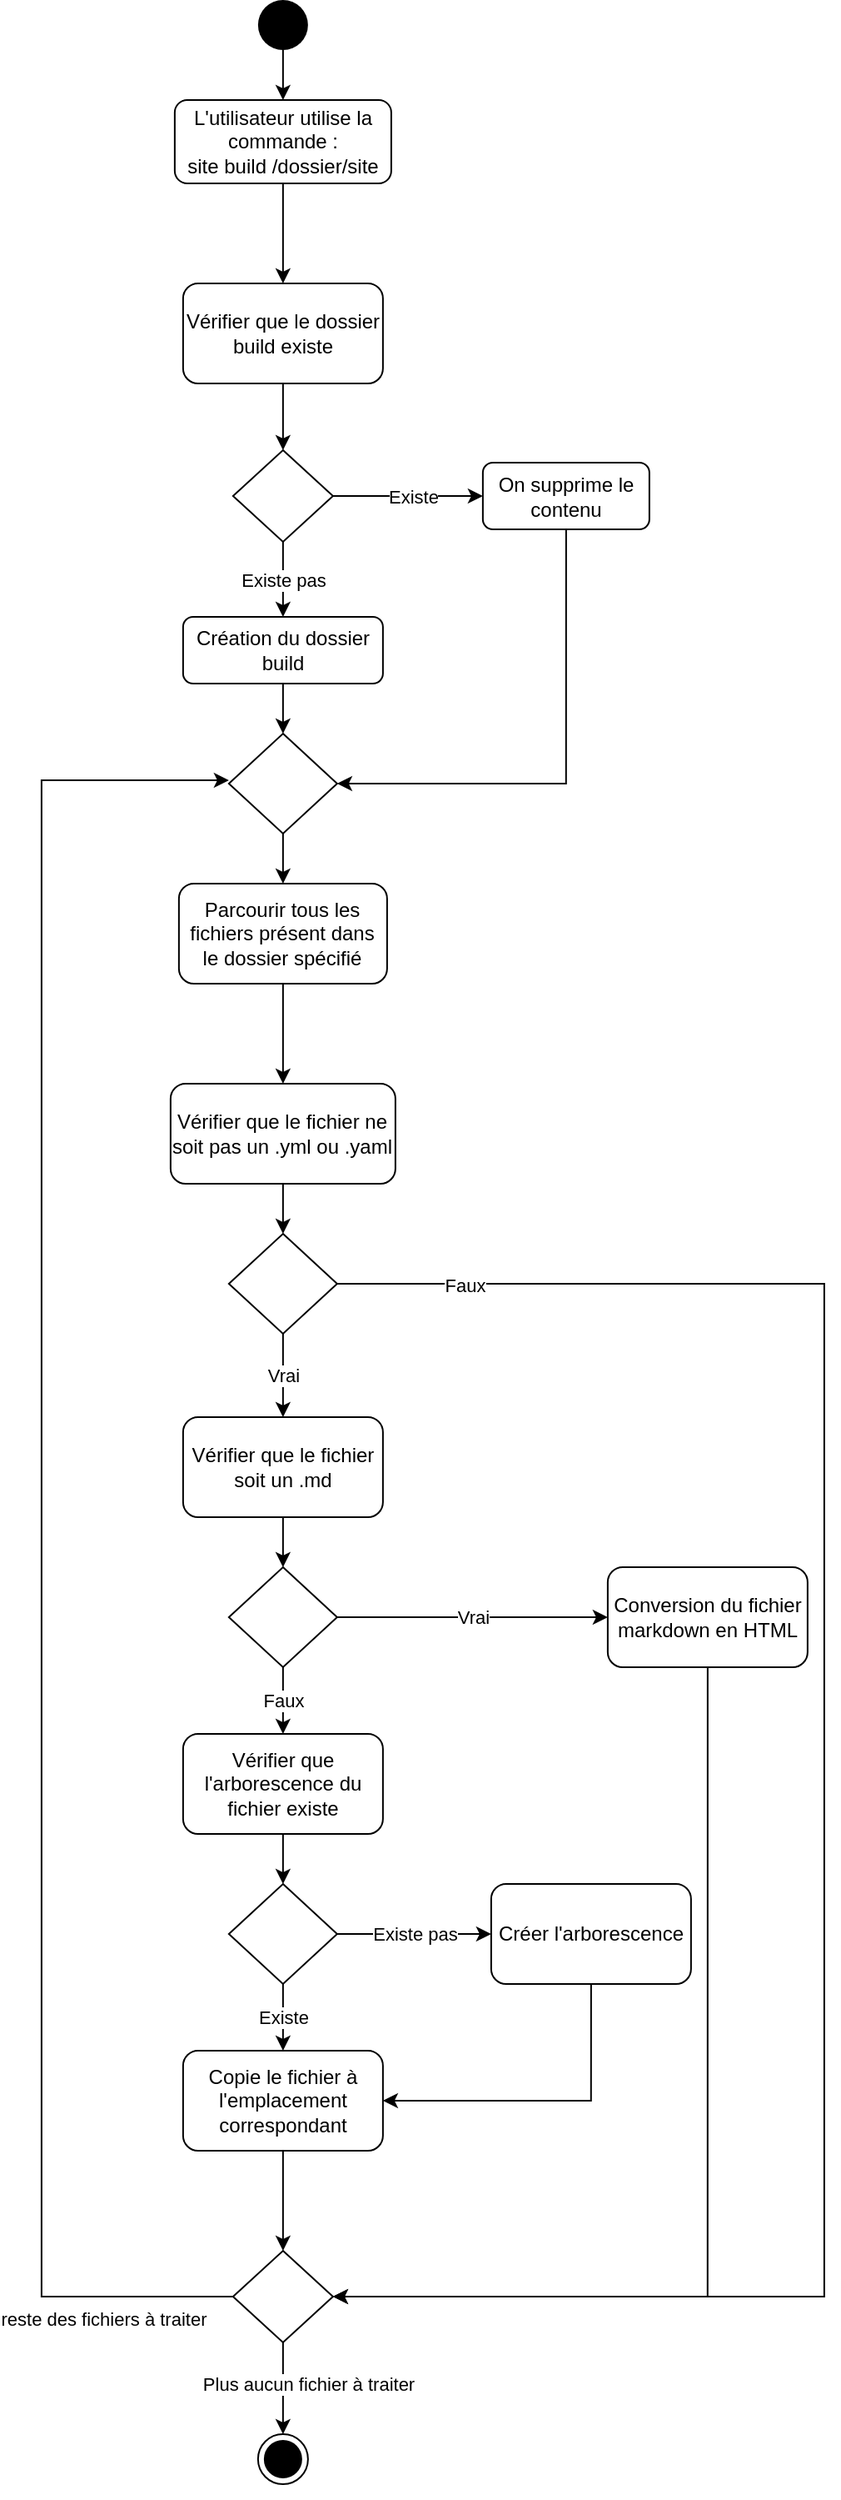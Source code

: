 <mxfile version="18.0.1" type="device" pages="3"><diagram id="C5RBs43oDa-KdzZeNtuy" name="Commande Build"><mxGraphModel dx="1422" dy="2034" grid="1" gridSize="10" guides="1" tooltips="1" connect="1" arrows="1" fold="1" page="1" pageScale="1" pageWidth="827" pageHeight="1169" math="0" shadow="0"><root><mxCell id="WIyWlLk6GJQsqaUBKTNV-0"/><mxCell id="WIyWlLk6GJQsqaUBKTNV-1" parent="WIyWlLk6GJQsqaUBKTNV-0"/><mxCell id="ptI0tRBdh9__5SQR9Xhv-3" style="edgeStyle=orthogonalEdgeStyle;rounded=0;orthogonalLoop=1;jettySize=auto;html=1;exitX=0.5;exitY=1;exitDx=0;exitDy=0;entryX=0.5;entryY=0;entryDx=0;entryDy=0;" parent="WIyWlLk6GJQsqaUBKTNV-1" source="WIyWlLk6GJQsqaUBKTNV-3" target="_w8r6mBDO4OIfjz4VmEl-11" edge="1"><mxGeometry relative="1" as="geometry"/></mxCell><mxCell id="WIyWlLk6GJQsqaUBKTNV-3" value="L'utilisateur utilise la commande :&lt;br&gt;site build /dossier/site" style="rounded=1;whiteSpace=wrap;html=1;fontSize=12;glass=0;strokeWidth=1;shadow=0;" parent="WIyWlLk6GJQsqaUBKTNV-1" vertex="1"><mxGeometry x="239.94" y="-1100" width="130" height="50" as="geometry"/></mxCell><mxCell id="ptI0tRBdh9__5SQR9Xhv-5" value="Existe" style="edgeStyle=orthogonalEdgeStyle;rounded=0;orthogonalLoop=1;jettySize=auto;html=1;exitX=1;exitY=0.5;exitDx=0;exitDy=0;entryX=0;entryY=0.5;entryDx=0;entryDy=0;spacingTop=0;" parent="WIyWlLk6GJQsqaUBKTNV-1" source="_w8r6mBDO4OIfjz4VmEl-14" target="ptI0tRBdh9__5SQR9Xhv-4" edge="1"><mxGeometry x="0.077" relative="1" as="geometry"><mxPoint x="374.94" y="-825.83" as="sourcePoint"/><mxPoint x="439.94" y="-825.83" as="targetPoint"/><mxPoint as="offset"/></mxGeometry></mxCell><mxCell id="_w8r6mBDO4OIfjz4VmEl-32" style="edgeStyle=orthogonalEdgeStyle;rounded=0;orthogonalLoop=1;jettySize=auto;html=1;exitX=0.5;exitY=1;exitDx=0;exitDy=0;entryX=0.5;entryY=0;entryDx=0;entryDy=0;" parent="WIyWlLk6GJQsqaUBKTNV-1" source="WIyWlLk6GJQsqaUBKTNV-12" target="_w8r6mBDO4OIfjz4VmEl-31" edge="1"><mxGeometry relative="1" as="geometry"/></mxCell><mxCell id="WIyWlLk6GJQsqaUBKTNV-12" value="Création du dossier build" style="rounded=1;whiteSpace=wrap;html=1;fontSize=12;glass=0;strokeWidth=1;shadow=0;" parent="WIyWlLk6GJQsqaUBKTNV-1" vertex="1"><mxGeometry x="244.94" y="-790" width="120" height="40" as="geometry"/></mxCell><mxCell id="ptI0tRBdh9__5SQR9Xhv-2" style="edgeStyle=orthogonalEdgeStyle;rounded=0;orthogonalLoop=1;jettySize=auto;html=1;exitX=0.5;exitY=1;exitDx=0;exitDy=0;entryX=0.5;entryY=0;entryDx=0;entryDy=0;" parent="WIyWlLk6GJQsqaUBKTNV-1" source="bXGSAcgydU-lV2JECeTQ-0" target="WIyWlLk6GJQsqaUBKTNV-3" edge="1"><mxGeometry relative="1" as="geometry"/></mxCell><mxCell id="bXGSAcgydU-lV2JECeTQ-0" value="" style="ellipse;fillColor=#000000;strokeColor=none;" parent="WIyWlLk6GJQsqaUBKTNV-1" vertex="1"><mxGeometry x="289.94" y="-1160" width="30" height="30" as="geometry"/></mxCell><mxCell id="bXGSAcgydU-lV2JECeTQ-1" value="" style="ellipse;html=1;shape=endState;fillColor=#000000;strokeColor=#000000;" parent="WIyWlLk6GJQsqaUBKTNV-1" vertex="1"><mxGeometry x="289.94" y="300" width="30" height="30" as="geometry"/></mxCell><mxCell id="_w8r6mBDO4OIfjz4VmEl-35" style="edgeStyle=orthogonalEdgeStyle;rounded=0;orthogonalLoop=1;jettySize=auto;html=1;exitX=0.5;exitY=1;exitDx=0;exitDy=0;entryX=1;entryY=0.5;entryDx=0;entryDy=0;" parent="WIyWlLk6GJQsqaUBKTNV-1" source="ptI0tRBdh9__5SQR9Xhv-4" target="_w8r6mBDO4OIfjz4VmEl-31" edge="1"><mxGeometry relative="1" as="geometry"/></mxCell><mxCell id="ptI0tRBdh9__5SQR9Xhv-4" value="On supprime le contenu" style="rounded=1;whiteSpace=wrap;html=1;" parent="WIyWlLk6GJQsqaUBKTNV-1" vertex="1"><mxGeometry x="424.94" y="-882.5" width="100" height="40" as="geometry"/></mxCell><mxCell id="_w8r6mBDO4OIfjz4VmEl-30" style="edgeStyle=orthogonalEdgeStyle;rounded=0;orthogonalLoop=1;jettySize=auto;html=1;exitX=0.5;exitY=1;exitDx=0;exitDy=0;entryX=1;entryY=0.5;entryDx=0;entryDy=0;" parent="WIyWlLk6GJQsqaUBKTNV-1" source="087R1gR97mAJSHJobQfg-9" target="_w8r6mBDO4OIfjz4VmEl-28" edge="1"><mxGeometry relative="1" as="geometry"/></mxCell><mxCell id="087R1gR97mAJSHJobQfg-9" value="Conversion du fichier markdown en HTML" style="rounded=1;whiteSpace=wrap;html=1;" parent="WIyWlLk6GJQsqaUBKTNV-1" vertex="1"><mxGeometry x="499.94" y="-220" width="120" height="60" as="geometry"/></mxCell><mxCell id="cjDAgUJWC8f53IqfWr1y-14" style="edgeStyle=orthogonalEdgeStyle;rounded=0;orthogonalLoop=1;jettySize=auto;html=1;exitX=0.5;exitY=1;exitDx=0;exitDy=0;entryX=0.5;entryY=0;entryDx=0;entryDy=0;" parent="WIyWlLk6GJQsqaUBKTNV-1" source="_w8r6mBDO4OIfjz4VmEl-4" target="_w8r6mBDO4OIfjz4VmEl-28" edge="1"><mxGeometry relative="1" as="geometry"/></mxCell><mxCell id="_w8r6mBDO4OIfjz4VmEl-4" value="Copie le fichier à l'emplacement correspondant" style="rounded=1;whiteSpace=wrap;html=1;" parent="WIyWlLk6GJQsqaUBKTNV-1" vertex="1"><mxGeometry x="244.94" y="70" width="120" height="60" as="geometry"/></mxCell><mxCell id="_w8r6mBDO4OIfjz4VmEl-13" value="" style="edgeStyle=orthogonalEdgeStyle;rounded=0;orthogonalLoop=1;jettySize=auto;html=1;entryX=0.5;entryY=0;entryDx=0;entryDy=0;" parent="WIyWlLk6GJQsqaUBKTNV-1" source="_w8r6mBDO4OIfjz4VmEl-11" target="_w8r6mBDO4OIfjz4VmEl-14" edge="1"><mxGeometry relative="1" as="geometry"><mxPoint x="304.94" y="-890" as="targetPoint"/></mxGeometry></mxCell><mxCell id="_w8r6mBDO4OIfjz4VmEl-11" value="Vérifier que le dossier build existe&lt;br&gt;" style="rounded=1;whiteSpace=wrap;html=1;" parent="WIyWlLk6GJQsqaUBKTNV-1" vertex="1"><mxGeometry x="244.94" y="-990" width="120" height="60" as="geometry"/></mxCell><mxCell id="_w8r6mBDO4OIfjz4VmEl-15" value="Existe pas" style="edgeStyle=orthogonalEdgeStyle;rounded=0;orthogonalLoop=1;jettySize=auto;html=1;exitX=0.5;exitY=1;exitDx=0;exitDy=0;entryX=0.5;entryY=0;entryDx=0;entryDy=0;" parent="WIyWlLk6GJQsqaUBKTNV-1" source="_w8r6mBDO4OIfjz4VmEl-14" target="WIyWlLk6GJQsqaUBKTNV-12" edge="1"><mxGeometry relative="1" as="geometry"/></mxCell><mxCell id="_w8r6mBDO4OIfjz4VmEl-14" value="" style="rhombus;whiteSpace=wrap;html=1;" parent="WIyWlLk6GJQsqaUBKTNV-1" vertex="1"><mxGeometry x="274.94" y="-890" width="60" height="55" as="geometry"/></mxCell><mxCell id="_w8r6mBDO4OIfjz4VmEl-16" value="&lt;span style=&quot;&quot;&gt;Parcourir tous les fichiers présent dans le dossier spécifié&lt;/span&gt;" style="rounded=1;whiteSpace=wrap;html=1;" parent="WIyWlLk6GJQsqaUBKTNV-1" vertex="1"><mxGeometry x="242.44" y="-630" width="125" height="60" as="geometry"/></mxCell><mxCell id="_w8r6mBDO4OIfjz4VmEl-18" style="edgeStyle=orthogonalEdgeStyle;rounded=0;orthogonalLoop=1;jettySize=auto;html=1;exitX=0.5;exitY=1;exitDx=0;exitDy=0;" parent="WIyWlLk6GJQsqaUBKTNV-1" source="bXGSAcgydU-lV2JECeTQ-1" target="bXGSAcgydU-lV2JECeTQ-1" edge="1"><mxGeometry relative="1" as="geometry"/></mxCell><mxCell id="_w8r6mBDO4OIfjz4VmEl-23" style="edgeStyle=orthogonalEdgeStyle;rounded=0;orthogonalLoop=1;jettySize=auto;html=1;exitX=0.5;exitY=1;exitDx=0;exitDy=0;entryX=0.5;entryY=0;entryDx=0;entryDy=0;" parent="WIyWlLk6GJQsqaUBKTNV-1" source="_w8r6mBDO4OIfjz4VmEl-16" target="_w8r6mBDO4OIfjz4VmEl-24" edge="1"><mxGeometry relative="1" as="geometry"><mxPoint x="304.94" y="-485" as="sourcePoint"/><mxPoint x="304.94" y="-470" as="targetPoint"/></mxGeometry></mxCell><mxCell id="_w8r6mBDO4OIfjz4VmEl-42" style="edgeStyle=orthogonalEdgeStyle;rounded=0;orthogonalLoop=1;jettySize=auto;html=1;exitX=0.5;exitY=1;exitDx=0;exitDy=0;entryX=0.5;entryY=0;entryDx=0;entryDy=0;" parent="WIyWlLk6GJQsqaUBKTNV-1" source="_w8r6mBDO4OIfjz4VmEl-24" target="_w8r6mBDO4OIfjz4VmEl-41" edge="1"><mxGeometry relative="1" as="geometry"/></mxCell><mxCell id="_w8r6mBDO4OIfjz4VmEl-24" value="&lt;span style=&quot;&quot;&gt;Vérifier que le fichier ne soit pas un .yml ou .yaml&lt;br&gt;&lt;/span&gt;" style="rounded=1;whiteSpace=wrap;html=1;" parent="WIyWlLk6GJQsqaUBKTNV-1" vertex="1"><mxGeometry x="237.44" y="-510" width="135" height="60" as="geometry"/></mxCell><mxCell id="_w8r6mBDO4OIfjz4VmEl-36" style="edgeStyle=orthogonalEdgeStyle;rounded=0;orthogonalLoop=1;jettySize=auto;html=1;exitX=0;exitY=0.5;exitDx=0;exitDy=0;entryX=0;entryY=0.5;entryDx=0;entryDy=0;" parent="WIyWlLk6GJQsqaUBKTNV-1" source="_w8r6mBDO4OIfjz4VmEl-28" edge="1"><mxGeometry relative="1" as="geometry"><mxPoint x="265.12" y="215.5" as="sourcePoint"/><mxPoint x="272.44" y="-692" as="targetPoint"/><Array as="points"><mxPoint x="159.94" y="218"/><mxPoint x="159.94" y="-692"/></Array></mxGeometry></mxCell><mxCell id="_w8r6mBDO4OIfjz4VmEl-46" value="reste des fichiers à traiter" style="edgeLabel;html=1;align=center;verticalAlign=middle;resizable=0;points=[];" parent="_w8r6mBDO4OIfjz4VmEl-36" vertex="1" connectable="0"><mxGeometry x="-0.834" relative="1" as="geometry"><mxPoint x="16" y="13" as="offset"/></mxGeometry></mxCell><mxCell id="_w8r6mBDO4OIfjz4VmEl-38" value="Plus aucun fichier à traiter" style="edgeStyle=orthogonalEdgeStyle;rounded=0;orthogonalLoop=1;jettySize=auto;html=1;exitX=0.5;exitY=1;exitDx=0;exitDy=0;entryX=0.5;entryY=0;entryDx=0;entryDy=0;" parent="WIyWlLk6GJQsqaUBKTNV-1" source="_w8r6mBDO4OIfjz4VmEl-28" target="bXGSAcgydU-lV2JECeTQ-1" edge="1"><mxGeometry x="-0.091" y="15" relative="1" as="geometry"><mxPoint as="offset"/></mxGeometry></mxCell><mxCell id="_w8r6mBDO4OIfjz4VmEl-28" value="" style="rhombus;whiteSpace=wrap;html=1;" parent="WIyWlLk6GJQsqaUBKTNV-1" vertex="1"><mxGeometry x="274.94" y="190" width="60" height="55" as="geometry"/></mxCell><mxCell id="_w8r6mBDO4OIfjz4VmEl-33" style="edgeStyle=orthogonalEdgeStyle;rounded=0;orthogonalLoop=1;jettySize=auto;html=1;exitX=0.5;exitY=1;exitDx=0;exitDy=0;entryX=0.5;entryY=0;entryDx=0;entryDy=0;" parent="WIyWlLk6GJQsqaUBKTNV-1" source="_w8r6mBDO4OIfjz4VmEl-31" target="_w8r6mBDO4OIfjz4VmEl-16" edge="1"><mxGeometry relative="1" as="geometry"/></mxCell><mxCell id="_w8r6mBDO4OIfjz4VmEl-31" value="" style="rhombus;whiteSpace=wrap;html=1;" parent="WIyWlLk6GJQsqaUBKTNV-1" vertex="1"><mxGeometry x="272.44" y="-720" width="65" height="60" as="geometry"/></mxCell><mxCell id="cjDAgUJWC8f53IqfWr1y-10" style="edgeStyle=orthogonalEdgeStyle;rounded=0;orthogonalLoop=1;jettySize=auto;html=1;exitX=0.5;exitY=1;exitDx=0;exitDy=0;entryX=0.5;entryY=0;entryDx=0;entryDy=0;" parent="WIyWlLk6GJQsqaUBKTNV-1" source="_w8r6mBDO4OIfjz4VmEl-39" target="cjDAgUJWC8f53IqfWr1y-9" edge="1"><mxGeometry relative="1" as="geometry"/></mxCell><mxCell id="_w8r6mBDO4OIfjz4VmEl-39" value="&lt;span style=&quot;&quot;&gt;Vérifier que l'arborescence du fichier existe&lt;/span&gt;" style="rounded=1;whiteSpace=wrap;html=1;" parent="WIyWlLk6GJQsqaUBKTNV-1" vertex="1"><mxGeometry x="244.94" y="-120" width="120" height="60" as="geometry"/></mxCell><mxCell id="_w8r6mBDO4OIfjz4VmEl-44" style="edgeStyle=orthogonalEdgeStyle;rounded=0;orthogonalLoop=1;jettySize=auto;html=1;exitX=1;exitY=0.5;exitDx=0;exitDy=0;entryX=1;entryY=0.5;entryDx=0;entryDy=0;" parent="WIyWlLk6GJQsqaUBKTNV-1" source="_w8r6mBDO4OIfjz4VmEl-41" target="_w8r6mBDO4OIfjz4VmEl-28" edge="1"><mxGeometry relative="1" as="geometry"><Array as="points"><mxPoint x="629.94" y="-390"/><mxPoint x="629.94" y="217"/></Array></mxGeometry></mxCell><mxCell id="_w8r6mBDO4OIfjz4VmEl-45" value="Faux" style="edgeLabel;html=1;align=center;verticalAlign=middle;resizable=0;points=[];" parent="_w8r6mBDO4OIfjz4VmEl-44" vertex="1" connectable="0"><mxGeometry x="-0.872" y="-1" relative="1" as="geometry"><mxPoint as="offset"/></mxGeometry></mxCell><mxCell id="_w8r6mBDO4OIfjz4VmEl-47" value="Vrai" style="edgeStyle=orthogonalEdgeStyle;rounded=0;orthogonalLoop=1;jettySize=auto;html=1;exitX=0.5;exitY=1;exitDx=0;exitDy=0;entryX=0.5;entryY=0;entryDx=0;entryDy=0;" parent="WIyWlLk6GJQsqaUBKTNV-1" source="_w8r6mBDO4OIfjz4VmEl-41" target="_w8r6mBDO4OIfjz4VmEl-43" edge="1"><mxGeometry relative="1" as="geometry"/></mxCell><mxCell id="_w8r6mBDO4OIfjz4VmEl-41" value="" style="rhombus;whiteSpace=wrap;html=1;" parent="WIyWlLk6GJQsqaUBKTNV-1" vertex="1"><mxGeometry x="272.44" y="-420" width="65" height="60" as="geometry"/></mxCell><mxCell id="cjDAgUJWC8f53IqfWr1y-4" style="edgeStyle=orthogonalEdgeStyle;rounded=0;orthogonalLoop=1;jettySize=auto;html=1;exitX=0.5;exitY=1;exitDx=0;exitDy=0;entryX=0.5;entryY=0;entryDx=0;entryDy=0;" parent="WIyWlLk6GJQsqaUBKTNV-1" source="_w8r6mBDO4OIfjz4VmEl-43" target="cjDAgUJWC8f53IqfWr1y-3" edge="1"><mxGeometry relative="1" as="geometry"/></mxCell><mxCell id="_w8r6mBDO4OIfjz4VmEl-43" value="Vérifier que le fichier soit un .md" style="rounded=1;whiteSpace=wrap;html=1;" parent="WIyWlLk6GJQsqaUBKTNV-1" vertex="1"><mxGeometry x="244.94" y="-310" width="120" height="60" as="geometry"/></mxCell><mxCell id="cjDAgUJWC8f53IqfWr1y-5" value="Vrai" style="edgeStyle=orthogonalEdgeStyle;rounded=0;orthogonalLoop=1;jettySize=auto;html=1;exitX=1;exitY=0.5;exitDx=0;exitDy=0;entryX=0;entryY=0.5;entryDx=0;entryDy=0;" parent="WIyWlLk6GJQsqaUBKTNV-1" source="cjDAgUJWC8f53IqfWr1y-3" target="087R1gR97mAJSHJobQfg-9" edge="1"><mxGeometry relative="1" as="geometry"/></mxCell><mxCell id="cjDAgUJWC8f53IqfWr1y-6" value="Faux" style="edgeStyle=orthogonalEdgeStyle;rounded=0;orthogonalLoop=1;jettySize=auto;html=1;exitX=0.5;exitY=1;exitDx=0;exitDy=0;entryX=0.5;entryY=0;entryDx=0;entryDy=0;" parent="WIyWlLk6GJQsqaUBKTNV-1" source="cjDAgUJWC8f53IqfWr1y-3" target="_w8r6mBDO4OIfjz4VmEl-39" edge="1"><mxGeometry relative="1" as="geometry"/></mxCell><mxCell id="cjDAgUJWC8f53IqfWr1y-3" value="" style="rhombus;whiteSpace=wrap;html=1;" parent="WIyWlLk6GJQsqaUBKTNV-1" vertex="1"><mxGeometry x="272.44" y="-220" width="65" height="60" as="geometry"/></mxCell><mxCell id="cjDAgUJWC8f53IqfWr1y-13" style="edgeStyle=orthogonalEdgeStyle;rounded=0;orthogonalLoop=1;jettySize=auto;html=1;exitX=0.5;exitY=1;exitDx=0;exitDy=0;entryX=1;entryY=0.5;entryDx=0;entryDy=0;" parent="WIyWlLk6GJQsqaUBKTNV-1" source="cjDAgUJWC8f53IqfWr1y-8" target="_w8r6mBDO4OIfjz4VmEl-4" edge="1"><mxGeometry relative="1" as="geometry"/></mxCell><mxCell id="cjDAgUJWC8f53IqfWr1y-8" value="Créer l'arborescence" style="rounded=1;whiteSpace=wrap;html=1;" parent="WIyWlLk6GJQsqaUBKTNV-1" vertex="1"><mxGeometry x="429.94" y="-30" width="120" height="60" as="geometry"/></mxCell><mxCell id="cjDAgUJWC8f53IqfWr1y-11" value="Existe pas" style="edgeStyle=orthogonalEdgeStyle;rounded=0;orthogonalLoop=1;jettySize=auto;html=1;exitX=1;exitY=0.5;exitDx=0;exitDy=0;entryX=0;entryY=0.5;entryDx=0;entryDy=0;" parent="WIyWlLk6GJQsqaUBKTNV-1" source="cjDAgUJWC8f53IqfWr1y-9" target="cjDAgUJWC8f53IqfWr1y-8" edge="1"><mxGeometry relative="1" as="geometry"/></mxCell><mxCell id="cjDAgUJWC8f53IqfWr1y-12" value="Existe" style="edgeStyle=orthogonalEdgeStyle;rounded=0;orthogonalLoop=1;jettySize=auto;html=1;exitX=0.5;exitY=1;exitDx=0;exitDy=0;entryX=0.5;entryY=0;entryDx=0;entryDy=0;" parent="WIyWlLk6GJQsqaUBKTNV-1" source="cjDAgUJWC8f53IqfWr1y-9" target="_w8r6mBDO4OIfjz4VmEl-4" edge="1"><mxGeometry relative="1" as="geometry"/></mxCell><mxCell id="cjDAgUJWC8f53IqfWr1y-9" value="" style="rhombus;whiteSpace=wrap;html=1;" parent="WIyWlLk6GJQsqaUBKTNV-1" vertex="1"><mxGeometry x="272.44" y="-30" width="65" height="60" as="geometry"/></mxCell></root></mxGraphModel></diagram><diagram id="esBkTLclcTZsxy_vAvtG" name="Commande Init"><mxGraphModel dx="1422" dy="865" grid="1" gridSize="10" guides="1" tooltips="1" connect="1" arrows="1" fold="1" page="1" pageScale="1" pageWidth="827" pageHeight="1169" math="0" shadow="0"><root><mxCell id="0"/><mxCell id="1" parent="0"/><mxCell id="W2eBN1U4A_FDn9MpWul7-10" style="edgeStyle=orthogonalEdgeStyle;rounded=0;orthogonalLoop=1;jettySize=auto;html=1;exitX=0.5;exitY=1;exitDx=0;exitDy=0;entryX=0.5;entryY=0;entryDx=0;entryDy=0;" edge="1" parent="1" source="n4WnDY0RS8oIqjxgZon0-2" target="W2eBN1U4A_FDn9MpWul7-8"><mxGeometry relative="1" as="geometry"/></mxCell><mxCell id="n4WnDY0RS8oIqjxgZon0-2" value="L'utilisateur utilise la commande :&lt;br&gt;site init /dossier/site" style="rounded=1;whiteSpace=wrap;html=1;fontSize=12;glass=0;strokeWidth=1;shadow=0;" parent="1" vertex="1"><mxGeometry x="310" y="80" width="145" height="60" as="geometry"/></mxCell><mxCell id="n4WnDY0RS8oIqjxgZon0-8" style="edgeStyle=orthogonalEdgeStyle;rounded=0;orthogonalLoop=1;jettySize=auto;html=1;exitX=0.5;exitY=1;exitDx=0;exitDy=0;entryX=0.5;entryY=0;entryDx=0;entryDy=0;" parent="1" source="n4WnDY0RS8oIqjxgZon0-9" target="n4WnDY0RS8oIqjxgZon0-2" edge="1"><mxGeometry relative="1" as="geometry"/></mxCell><mxCell id="n4WnDY0RS8oIqjxgZon0-9" value="" style="ellipse;fillColor=#000000;strokeColor=none;" parent="1" vertex="1"><mxGeometry x="367.5" y="10" width="30" height="30" as="geometry"/></mxCell><mxCell id="n4WnDY0RS8oIqjxgZon0-10" value="" style="ellipse;html=1;shape=endState;fillColor=#000000;strokeColor=#000000;" parent="1" vertex="1"><mxGeometry x="367.5" y="780" width="30" height="30" as="geometry"/></mxCell><mxCell id="n4WnDY0RS8oIqjxgZon0-20" style="edgeStyle=orthogonalEdgeStyle;rounded=0;orthogonalLoop=1;jettySize=auto;html=1;exitX=0.5;exitY=1;exitDx=0;exitDy=0;entryX=1;entryY=0.5;entryDx=0;entryDy=0;" parent="1" source="n4WnDY0RS8oIqjxgZon0-18" target="W2eBN1U4A_FDn9MpWul7-7" edge="1"><mxGeometry relative="1" as="geometry"><Array as="points"><mxPoint x="560" y="610"/></Array><mxPoint x="380" y="760" as="targetPoint"/></mxGeometry></mxCell><mxCell id="n4WnDY0RS8oIqjxgZon0-18" value="Création du fichier &quot;config.yaml&quot; par défaut" style="rounded=1;whiteSpace=wrap;html=1;" parent="1" vertex="1"><mxGeometry x="500" y="480" width="120" height="60" as="geometry"/></mxCell><mxCell id="W2eBN1U4A_FDn9MpWul7-6" value="Existe pas" style="edgeStyle=orthogonalEdgeStyle;rounded=0;orthogonalLoop=1;jettySize=auto;html=1;exitX=1;exitY=0.5;exitDx=0;exitDy=0;entryX=0;entryY=0.5;entryDx=0;entryDy=0;" edge="1" parent="1" source="W2eBN1U4A_FDn9MpWul7-1" target="n4WnDY0RS8oIqjxgZon0-18"><mxGeometry relative="1" as="geometry"/></mxCell><mxCell id="W2eBN1U4A_FDn9MpWul7-17" value="Existe" style="edgeStyle=orthogonalEdgeStyle;rounded=0;orthogonalLoop=1;jettySize=auto;html=1;exitX=0.5;exitY=1;exitDx=0;exitDy=0;entryX=0.5;entryY=0;entryDx=0;entryDy=0;" edge="1" parent="1" source="W2eBN1U4A_FDn9MpWul7-1" target="W2eBN1U4A_FDn9MpWul7-7"><mxGeometry relative="1" as="geometry"/></mxCell><mxCell id="W2eBN1U4A_FDn9MpWul7-1" value="" style="rhombus;whiteSpace=wrap;html=1;" vertex="1" parent="1"><mxGeometry x="350" y="480" width="65" height="60" as="geometry"/></mxCell><mxCell id="W2eBN1U4A_FDn9MpWul7-5" style="edgeStyle=orthogonalEdgeStyle;rounded=0;orthogonalLoop=1;jettySize=auto;html=1;exitX=0.5;exitY=1;exitDx=0;exitDy=0;entryX=0.5;entryY=0;entryDx=0;entryDy=0;" edge="1" parent="1" source="W2eBN1U4A_FDn9MpWul7-3" target="W2eBN1U4A_FDn9MpWul7-1"><mxGeometry relative="1" as="geometry"/></mxCell><mxCell id="W2eBN1U4A_FDn9MpWul7-3" value="&lt;span style=&quot;&quot;&gt;Vérifier qu'un fichier config.yaml existe&lt;/span&gt;" style="rounded=1;whiteSpace=wrap;html=1;" vertex="1" parent="1"><mxGeometry x="322.5" y="380" width="120" height="60" as="geometry"/></mxCell><mxCell id="W2eBN1U4A_FDn9MpWul7-19" style="edgeStyle=orthogonalEdgeStyle;rounded=0;orthogonalLoop=1;jettySize=auto;html=1;exitX=0.5;exitY=1;exitDx=0;exitDy=0;entryX=0.5;entryY=0;entryDx=0;entryDy=0;" edge="1" parent="1" source="W2eBN1U4A_FDn9MpWul7-7" target="W2eBN1U4A_FDn9MpWul7-18"><mxGeometry relative="1" as="geometry"/></mxCell><mxCell id="W2eBN1U4A_FDn9MpWul7-7" value="&lt;span style=&quot;&quot;&gt;Vérifier qu'un fichier index.md existe&lt;/span&gt;" style="rounded=1;whiteSpace=wrap;html=1;" vertex="1" parent="1"><mxGeometry x="322.5" y="580" width="120" height="60" as="geometry"/></mxCell><mxCell id="W2eBN1U4A_FDn9MpWul7-11" style="edgeStyle=orthogonalEdgeStyle;rounded=0;orthogonalLoop=1;jettySize=auto;html=1;exitX=0.5;exitY=1;exitDx=0;exitDy=0;entryX=0.5;entryY=0;entryDx=0;entryDy=0;" edge="1" parent="1" source="W2eBN1U4A_FDn9MpWul7-8" target="W2eBN1U4A_FDn9MpWul7-9"><mxGeometry relative="1" as="geometry"/></mxCell><mxCell id="W2eBN1U4A_FDn9MpWul7-8" value="Vérifier que l'arborescence du dossier existe" style="rounded=1;whiteSpace=wrap;html=1;" vertex="1" parent="1"><mxGeometry x="322.5" y="180" width="120" height="60" as="geometry"/></mxCell><mxCell id="W2eBN1U4A_FDn9MpWul7-13" value="Existe pas" style="edgeStyle=orthogonalEdgeStyle;rounded=0;orthogonalLoop=1;jettySize=auto;html=1;exitX=1;exitY=0.5;exitDx=0;exitDy=0;entryX=0;entryY=0.5;entryDx=0;entryDy=0;" edge="1" parent="1" source="W2eBN1U4A_FDn9MpWul7-9" target="W2eBN1U4A_FDn9MpWul7-12"><mxGeometry relative="1" as="geometry"/></mxCell><mxCell id="W2eBN1U4A_FDn9MpWul7-14" value="Existe" style="edgeStyle=orthogonalEdgeStyle;rounded=0;orthogonalLoop=1;jettySize=auto;html=1;exitX=0.5;exitY=1;exitDx=0;exitDy=0;entryX=0.5;entryY=0;entryDx=0;entryDy=0;" edge="1" parent="1" source="W2eBN1U4A_FDn9MpWul7-9" target="W2eBN1U4A_FDn9MpWul7-3"><mxGeometry relative="1" as="geometry"><mxPoint x="382.5" y="380" as="targetPoint"/></mxGeometry></mxCell><mxCell id="W2eBN1U4A_FDn9MpWul7-9" value="" style="rhombus;whiteSpace=wrap;html=1;" vertex="1" parent="1"><mxGeometry x="350" y="270" width="65" height="60" as="geometry"/></mxCell><mxCell id="W2eBN1U4A_FDn9MpWul7-16" style="edgeStyle=orthogonalEdgeStyle;rounded=0;orthogonalLoop=1;jettySize=auto;html=1;exitX=0.5;exitY=1;exitDx=0;exitDy=0;entryX=1;entryY=0.5;entryDx=0;entryDy=0;" edge="1" parent="1" source="W2eBN1U4A_FDn9MpWul7-12" target="W2eBN1U4A_FDn9MpWul7-3"><mxGeometry relative="1" as="geometry"/></mxCell><mxCell id="W2eBN1U4A_FDn9MpWul7-12" value="Créer les dossiers" style="rounded=1;whiteSpace=wrap;html=1;" vertex="1" parent="1"><mxGeometry x="500" y="270" width="120" height="60" as="geometry"/></mxCell><mxCell id="W2eBN1U4A_FDn9MpWul7-21" value="Existe pas" style="edgeStyle=orthogonalEdgeStyle;rounded=0;orthogonalLoop=1;jettySize=auto;html=1;exitX=1;exitY=0.5;exitDx=0;exitDy=0;entryX=0;entryY=0.5;entryDx=0;entryDy=0;" edge="1" parent="1" source="W2eBN1U4A_FDn9MpWul7-18" target="W2eBN1U4A_FDn9MpWul7-20"><mxGeometry relative="1" as="geometry"/></mxCell><mxCell id="W2eBN1U4A_FDn9MpWul7-22" value="Existe" style="edgeStyle=orthogonalEdgeStyle;rounded=0;orthogonalLoop=1;jettySize=auto;html=1;exitX=0.5;exitY=1;exitDx=0;exitDy=0;entryX=0.5;entryY=0;entryDx=0;entryDy=0;" edge="1" parent="1" source="W2eBN1U4A_FDn9MpWul7-18" target="n4WnDY0RS8oIqjxgZon0-10"><mxGeometry relative="1" as="geometry"/></mxCell><mxCell id="W2eBN1U4A_FDn9MpWul7-18" value="" style="rhombus;whiteSpace=wrap;html=1;" vertex="1" parent="1"><mxGeometry x="350" y="670" width="65" height="60" as="geometry"/></mxCell><mxCell id="W2eBN1U4A_FDn9MpWul7-23" style="edgeStyle=orthogonalEdgeStyle;rounded=0;orthogonalLoop=1;jettySize=auto;html=1;exitX=0.5;exitY=1;exitDx=0;exitDy=0;entryX=1;entryY=0.5;entryDx=0;entryDy=0;" edge="1" parent="1" source="W2eBN1U4A_FDn9MpWul7-20" target="n4WnDY0RS8oIqjxgZon0-10"><mxGeometry relative="1" as="geometry"/></mxCell><mxCell id="W2eBN1U4A_FDn9MpWul7-20" value="Création du fichier &quot;index.md&quot; par défaut" style="rounded=1;whiteSpace=wrap;html=1;" vertex="1" parent="1"><mxGeometry x="500" y="670" width="120" height="60" as="geometry"/></mxCell></root></mxGraphModel></diagram><diagram id="33S8nGxS9npd1mIn6AB9" name="Commande Serve"><mxGraphModel dx="782" dy="539" grid="1" gridSize="10" guides="1" tooltips="1" connect="1" arrows="1" fold="1" page="1" pageScale="1" pageWidth="827" pageHeight="1169" math="0" shadow="0"><root><mxCell id="0"/><mxCell id="1" parent="0"/></root></mxGraphModel></diagram></mxfile>